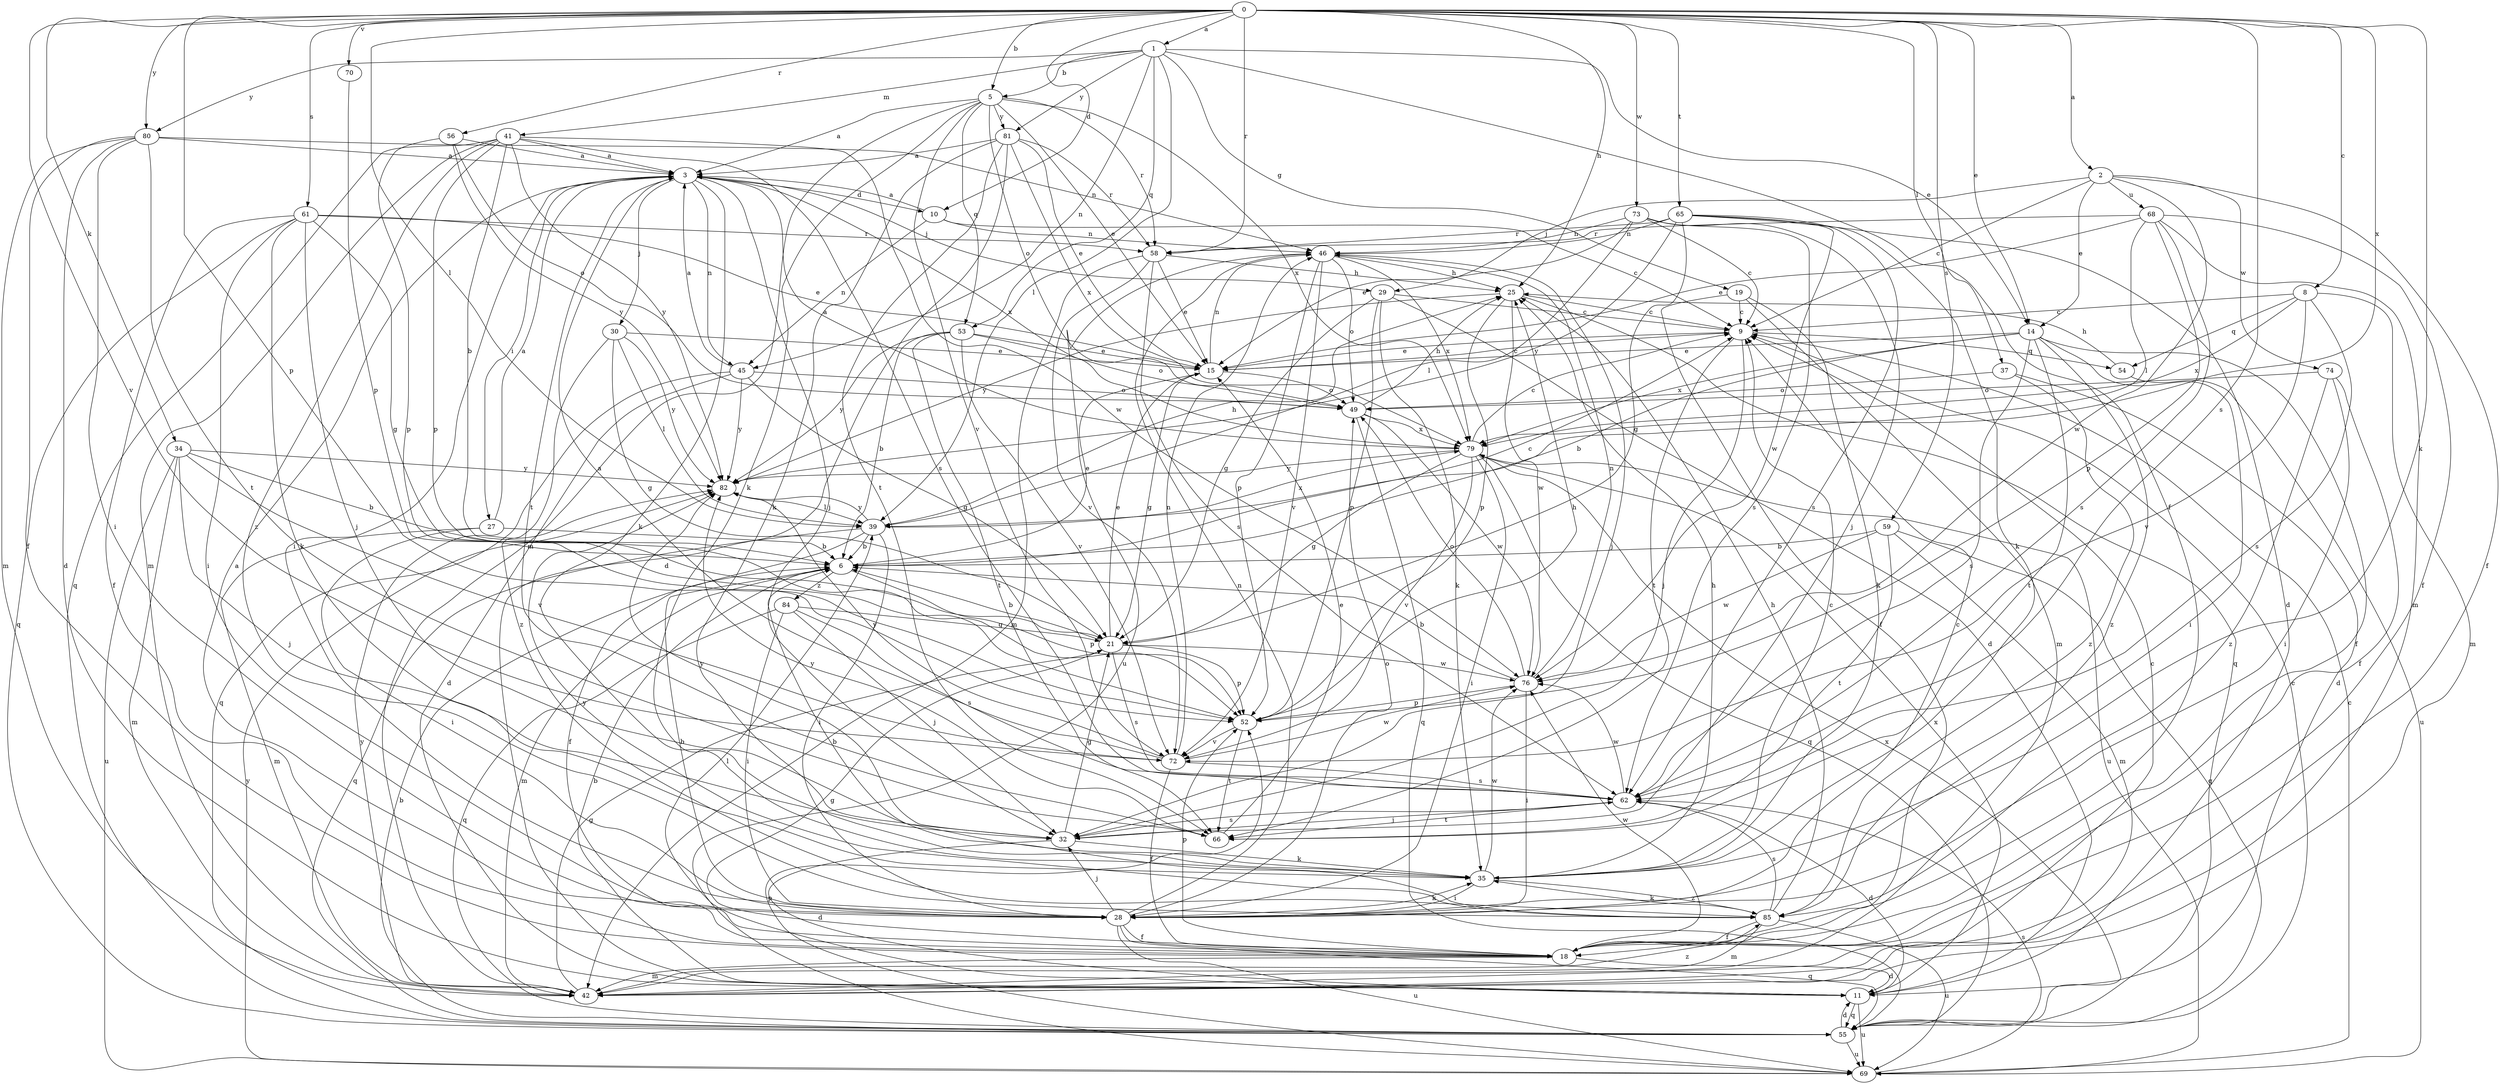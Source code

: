 strict digraph  {
0;
1;
2;
3;
5;
6;
8;
9;
10;
11;
14;
15;
18;
19;
21;
25;
27;
28;
29;
30;
32;
34;
35;
37;
39;
41;
42;
45;
46;
49;
52;
53;
54;
55;
56;
58;
59;
61;
62;
65;
66;
68;
69;
70;
72;
73;
74;
76;
79;
80;
81;
82;
84;
85;
0 -> 1  [label=a];
0 -> 2  [label=a];
0 -> 5  [label=b];
0 -> 8  [label=c];
0 -> 10  [label=d];
0 -> 14  [label=e];
0 -> 25  [label=h];
0 -> 34  [label=k];
0 -> 35  [label=k];
0 -> 37  [label=l];
0 -> 39  [label=l];
0 -> 52  [label=p];
0 -> 56  [label=r];
0 -> 58  [label=r];
0 -> 59  [label=s];
0 -> 61  [label=s];
0 -> 62  [label=s];
0 -> 65  [label=t];
0 -> 70  [label=v];
0 -> 72  [label=v];
0 -> 73  [label=w];
0 -> 79  [label=x];
0 -> 80  [label=y];
1 -> 5  [label=b];
1 -> 14  [label=e];
1 -> 18  [label=f];
1 -> 19  [label=g];
1 -> 39  [label=l];
1 -> 41  [label=m];
1 -> 45  [label=n];
1 -> 53  [label=q];
1 -> 80  [label=y];
1 -> 81  [label=y];
2 -> 9  [label=c];
2 -> 14  [label=e];
2 -> 18  [label=f];
2 -> 29  [label=j];
2 -> 68  [label=u];
2 -> 74  [label=w];
2 -> 76  [label=w];
3 -> 10  [label=d];
3 -> 27  [label=i];
3 -> 28  [label=i];
3 -> 29  [label=j];
3 -> 30  [label=j];
3 -> 32  [label=j];
3 -> 35  [label=k];
3 -> 45  [label=n];
3 -> 66  [label=t];
3 -> 79  [label=x];
5 -> 3  [label=a];
5 -> 15  [label=e];
5 -> 35  [label=k];
5 -> 42  [label=m];
5 -> 49  [label=o];
5 -> 53  [label=q];
5 -> 58  [label=r];
5 -> 72  [label=v];
5 -> 79  [label=x];
5 -> 81  [label=y];
6 -> 9  [label=c];
6 -> 15  [label=e];
6 -> 42  [label=m];
6 -> 52  [label=p];
6 -> 84  [label=z];
8 -> 9  [label=c];
8 -> 42  [label=m];
8 -> 54  [label=q];
8 -> 62  [label=s];
8 -> 72  [label=v];
8 -> 79  [label=x];
9 -> 15  [label=e];
9 -> 32  [label=j];
9 -> 54  [label=q];
9 -> 66  [label=t];
10 -> 3  [label=a];
10 -> 9  [label=c];
10 -> 45  [label=n];
10 -> 46  [label=n];
11 -> 6  [label=b];
11 -> 39  [label=l];
11 -> 55  [label=q];
11 -> 69  [label=u];
11 -> 79  [label=x];
14 -> 6  [label=b];
14 -> 15  [label=e];
14 -> 18  [label=f];
14 -> 28  [label=i];
14 -> 62  [label=s];
14 -> 66  [label=t];
14 -> 79  [label=x];
14 -> 85  [label=z];
15 -> 9  [label=c];
15 -> 21  [label=g];
15 -> 46  [label=n];
15 -> 49  [label=o];
18 -> 3  [label=a];
18 -> 11  [label=d];
18 -> 21  [label=g];
18 -> 42  [label=m];
18 -> 52  [label=p];
18 -> 76  [label=w];
19 -> 9  [label=c];
19 -> 18  [label=f];
19 -> 35  [label=k];
19 -> 42  [label=m];
21 -> 6  [label=b];
21 -> 15  [label=e];
21 -> 52  [label=p];
21 -> 62  [label=s];
21 -> 76  [label=w];
25 -> 9  [label=c];
25 -> 52  [label=p];
25 -> 55  [label=q];
25 -> 76  [label=w];
25 -> 82  [label=y];
27 -> 3  [label=a];
27 -> 6  [label=b];
27 -> 28  [label=i];
27 -> 42  [label=m];
28 -> 6  [label=b];
28 -> 9  [label=c];
28 -> 18  [label=f];
28 -> 32  [label=j];
28 -> 35  [label=k];
28 -> 46  [label=n];
28 -> 49  [label=o];
28 -> 55  [label=q];
28 -> 69  [label=u];
29 -> 9  [label=c];
29 -> 11  [label=d];
29 -> 21  [label=g];
29 -> 35  [label=k];
29 -> 52  [label=p];
30 -> 15  [label=e];
30 -> 21  [label=g];
30 -> 39  [label=l];
30 -> 82  [label=y];
30 -> 85  [label=z];
32 -> 11  [label=d];
32 -> 21  [label=g];
32 -> 35  [label=k];
32 -> 62  [label=s];
32 -> 82  [label=y];
34 -> 6  [label=b];
34 -> 32  [label=j];
34 -> 42  [label=m];
34 -> 69  [label=u];
34 -> 72  [label=v];
34 -> 82  [label=y];
35 -> 9  [label=c];
35 -> 25  [label=h];
35 -> 28  [label=i];
35 -> 76  [label=w];
35 -> 85  [label=z];
37 -> 11  [label=d];
37 -> 49  [label=o];
37 -> 85  [label=z];
39 -> 6  [label=b];
39 -> 18  [label=f];
39 -> 25  [label=h];
39 -> 28  [label=i];
39 -> 55  [label=q];
39 -> 79  [label=x];
39 -> 82  [label=y];
41 -> 3  [label=a];
41 -> 6  [label=b];
41 -> 42  [label=m];
41 -> 52  [label=p];
41 -> 55  [label=q];
41 -> 62  [label=s];
41 -> 76  [label=w];
41 -> 82  [label=y];
41 -> 85  [label=z];
42 -> 9  [label=c];
42 -> 21  [label=g];
42 -> 82  [label=y];
42 -> 85  [label=z];
45 -> 3  [label=a];
45 -> 11  [label=d];
45 -> 21  [label=g];
45 -> 49  [label=o];
45 -> 55  [label=q];
45 -> 82  [label=y];
46 -> 25  [label=h];
46 -> 32  [label=j];
46 -> 49  [label=o];
46 -> 52  [label=p];
46 -> 69  [label=u];
46 -> 72  [label=v];
46 -> 79  [label=x];
49 -> 25  [label=h];
49 -> 55  [label=q];
49 -> 76  [label=w];
49 -> 79  [label=x];
52 -> 25  [label=h];
52 -> 66  [label=t];
52 -> 72  [label=v];
53 -> 6  [label=b];
53 -> 15  [label=e];
53 -> 49  [label=o];
53 -> 66  [label=t];
53 -> 72  [label=v];
53 -> 82  [label=y];
54 -> 25  [label=h];
54 -> 69  [label=u];
55 -> 6  [label=b];
55 -> 9  [label=c];
55 -> 11  [label=d];
55 -> 69  [label=u];
55 -> 79  [label=x];
56 -> 3  [label=a];
56 -> 49  [label=o];
56 -> 52  [label=p];
56 -> 82  [label=y];
58 -> 15  [label=e];
58 -> 25  [label=h];
58 -> 42  [label=m];
58 -> 62  [label=s];
58 -> 72  [label=v];
59 -> 6  [label=b];
59 -> 42  [label=m];
59 -> 55  [label=q];
59 -> 66  [label=t];
59 -> 76  [label=w];
61 -> 15  [label=e];
61 -> 18  [label=f];
61 -> 21  [label=g];
61 -> 28  [label=i];
61 -> 32  [label=j];
61 -> 35  [label=k];
61 -> 55  [label=q];
61 -> 58  [label=r];
62 -> 11  [label=d];
62 -> 32  [label=j];
62 -> 66  [label=t];
62 -> 76  [label=w];
65 -> 11  [label=d];
65 -> 21  [label=g];
65 -> 35  [label=k];
65 -> 46  [label=n];
65 -> 58  [label=r];
65 -> 62  [label=s];
65 -> 76  [label=w];
65 -> 82  [label=y];
66 -> 15  [label=e];
66 -> 82  [label=y];
68 -> 15  [label=e];
68 -> 18  [label=f];
68 -> 39  [label=l];
68 -> 42  [label=m];
68 -> 52  [label=p];
68 -> 58  [label=r];
68 -> 62  [label=s];
69 -> 9  [label=c];
69 -> 52  [label=p];
69 -> 62  [label=s];
69 -> 82  [label=y];
70 -> 52  [label=p];
72 -> 3  [label=a];
72 -> 18  [label=f];
72 -> 46  [label=n];
72 -> 62  [label=s];
72 -> 76  [label=w];
72 -> 82  [label=y];
73 -> 9  [label=c];
73 -> 15  [label=e];
73 -> 32  [label=j];
73 -> 39  [label=l];
73 -> 46  [label=n];
73 -> 62  [label=s];
74 -> 18  [label=f];
74 -> 28  [label=i];
74 -> 49  [label=o];
74 -> 85  [label=z];
76 -> 6  [label=b];
76 -> 28  [label=i];
76 -> 46  [label=n];
76 -> 49  [label=o];
76 -> 52  [label=p];
79 -> 3  [label=a];
79 -> 9  [label=c];
79 -> 21  [label=g];
79 -> 28  [label=i];
79 -> 55  [label=q];
79 -> 69  [label=u];
79 -> 72  [label=v];
79 -> 82  [label=y];
80 -> 3  [label=a];
80 -> 11  [label=d];
80 -> 18  [label=f];
80 -> 28  [label=i];
80 -> 42  [label=m];
80 -> 46  [label=n];
80 -> 66  [label=t];
81 -> 3  [label=a];
81 -> 11  [label=d];
81 -> 15  [label=e];
81 -> 35  [label=k];
81 -> 58  [label=r];
81 -> 66  [label=t];
81 -> 79  [label=x];
82 -> 39  [label=l];
84 -> 21  [label=g];
84 -> 28  [label=i];
84 -> 32  [label=j];
84 -> 55  [label=q];
84 -> 62  [label=s];
85 -> 6  [label=b];
85 -> 18  [label=f];
85 -> 25  [label=h];
85 -> 35  [label=k];
85 -> 42  [label=m];
85 -> 62  [label=s];
85 -> 69  [label=u];
85 -> 82  [label=y];
}
